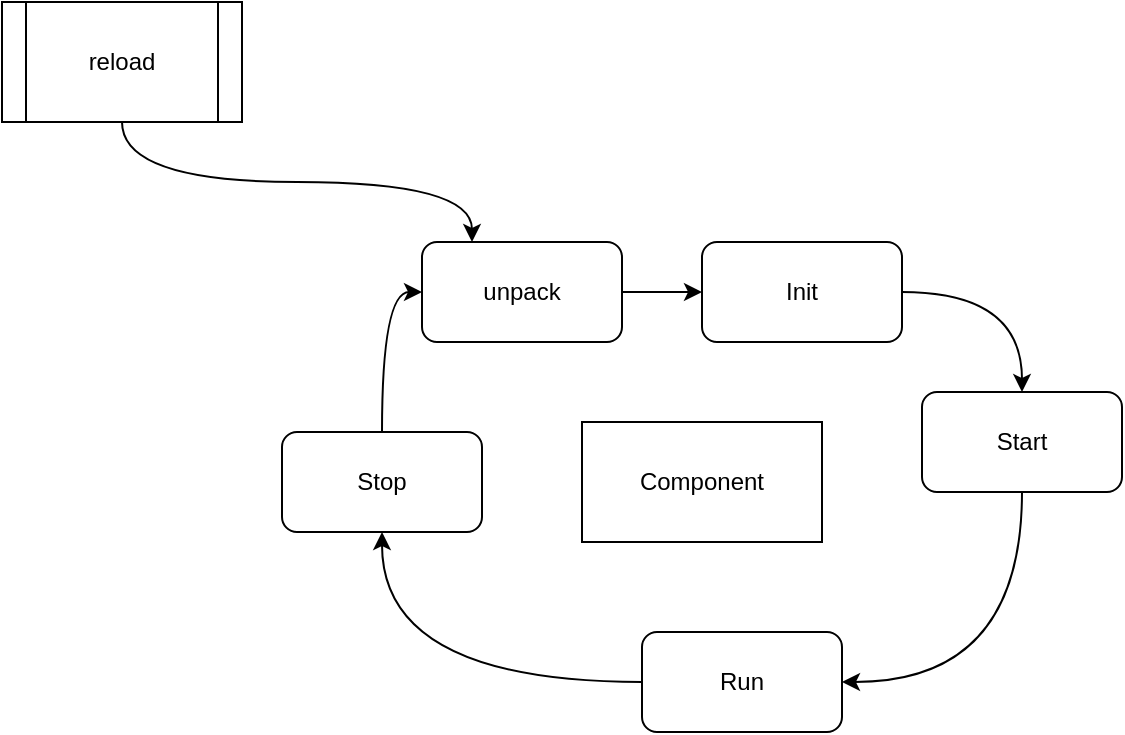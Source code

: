 <mxfile version="13.10.2" type="github">
  <diagram id="_-yG6WXE8SpCH9C6XkkC" name="Page-1">
    <mxGraphModel dx="888" dy="591" grid="1" gridSize="10" guides="1" tooltips="1" connect="1" arrows="1" fold="1" page="1" pageScale="1" pageWidth="827" pageHeight="1169" math="0" shadow="0">
      <root>
        <mxCell id="0" />
        <mxCell id="1" parent="0" />
        <mxCell id="OMftC91fWA-DbwsZ1LiL-6" style="edgeStyle=orthogonalEdgeStyle;rounded=0;orthogonalLoop=1;jettySize=auto;html=1;exitX=1;exitY=0.5;exitDx=0;exitDy=0;curved=1;" edge="1" parent="1" source="OMftC91fWA-DbwsZ1LiL-1" target="OMftC91fWA-DbwsZ1LiL-3">
          <mxGeometry relative="1" as="geometry" />
        </mxCell>
        <mxCell id="OMftC91fWA-DbwsZ1LiL-1" value="Init" style="rounded=1;whiteSpace=wrap;html=1;" vertex="1" parent="1">
          <mxGeometry x="440" y="170" width="100" height="50" as="geometry" />
        </mxCell>
        <mxCell id="OMftC91fWA-DbwsZ1LiL-2" value="Component" style="rounded=0;whiteSpace=wrap;html=1;" vertex="1" parent="1">
          <mxGeometry x="380" y="260" width="120" height="60" as="geometry" />
        </mxCell>
        <mxCell id="OMftC91fWA-DbwsZ1LiL-7" style="edgeStyle=orthogonalEdgeStyle;curved=1;rounded=0;orthogonalLoop=1;jettySize=auto;html=1;entryX=1;entryY=0.5;entryDx=0;entryDy=0;" edge="1" parent="1" source="OMftC91fWA-DbwsZ1LiL-3" target="OMftC91fWA-DbwsZ1LiL-4">
          <mxGeometry relative="1" as="geometry">
            <Array as="points">
              <mxPoint x="600" y="390" />
            </Array>
          </mxGeometry>
        </mxCell>
        <mxCell id="OMftC91fWA-DbwsZ1LiL-3" value="Start" style="rounded=1;whiteSpace=wrap;html=1;" vertex="1" parent="1">
          <mxGeometry x="550" y="245" width="100" height="50" as="geometry" />
        </mxCell>
        <mxCell id="OMftC91fWA-DbwsZ1LiL-8" style="edgeStyle=orthogonalEdgeStyle;curved=1;rounded=0;orthogonalLoop=1;jettySize=auto;html=1;exitX=0;exitY=0.5;exitDx=0;exitDy=0;" edge="1" parent="1" source="OMftC91fWA-DbwsZ1LiL-4" target="OMftC91fWA-DbwsZ1LiL-5">
          <mxGeometry relative="1" as="geometry" />
        </mxCell>
        <mxCell id="OMftC91fWA-DbwsZ1LiL-4" value="Run" style="rounded=1;whiteSpace=wrap;html=1;" vertex="1" parent="1">
          <mxGeometry x="410" y="365" width="100" height="50" as="geometry" />
        </mxCell>
        <mxCell id="OMftC91fWA-DbwsZ1LiL-16" style="edgeStyle=orthogonalEdgeStyle;curved=1;rounded=0;orthogonalLoop=1;jettySize=auto;html=1;exitX=0.5;exitY=0;exitDx=0;exitDy=0;strokeWidth=1;" edge="1" parent="1" source="OMftC91fWA-DbwsZ1LiL-5" target="OMftC91fWA-DbwsZ1LiL-15">
          <mxGeometry relative="1" as="geometry">
            <Array as="points">
              <mxPoint x="280" y="195" />
            </Array>
          </mxGeometry>
        </mxCell>
        <mxCell id="OMftC91fWA-DbwsZ1LiL-5" value="Stop" style="rounded=1;whiteSpace=wrap;html=1;" vertex="1" parent="1">
          <mxGeometry x="230" y="265" width="100" height="50" as="geometry" />
        </mxCell>
        <mxCell id="OMftC91fWA-DbwsZ1LiL-18" style="edgeStyle=orthogonalEdgeStyle;curved=1;rounded=0;orthogonalLoop=1;jettySize=auto;html=1;exitX=0.5;exitY=1;exitDx=0;exitDy=0;entryX=0.25;entryY=0;entryDx=0;entryDy=0;strokeWidth=1;" edge="1" parent="1" source="OMftC91fWA-DbwsZ1LiL-10" target="OMftC91fWA-DbwsZ1LiL-15">
          <mxGeometry relative="1" as="geometry" />
        </mxCell>
        <mxCell id="OMftC91fWA-DbwsZ1LiL-10" value="reload" style="shape=process;whiteSpace=wrap;html=1;backgroundOutline=1;" vertex="1" parent="1">
          <mxGeometry x="90" y="50" width="120" height="60" as="geometry" />
        </mxCell>
        <mxCell id="OMftC91fWA-DbwsZ1LiL-17" style="edgeStyle=orthogonalEdgeStyle;curved=1;rounded=0;orthogonalLoop=1;jettySize=auto;html=1;exitX=1;exitY=0.5;exitDx=0;exitDy=0;entryX=0;entryY=0.5;entryDx=0;entryDy=0;strokeWidth=1;" edge="1" parent="1" source="OMftC91fWA-DbwsZ1LiL-15" target="OMftC91fWA-DbwsZ1LiL-1">
          <mxGeometry relative="1" as="geometry" />
        </mxCell>
        <mxCell id="OMftC91fWA-DbwsZ1LiL-15" value="unpack" style="rounded=1;whiteSpace=wrap;html=1;" vertex="1" parent="1">
          <mxGeometry x="300" y="170" width="100" height="50" as="geometry" />
        </mxCell>
      </root>
    </mxGraphModel>
  </diagram>
</mxfile>
